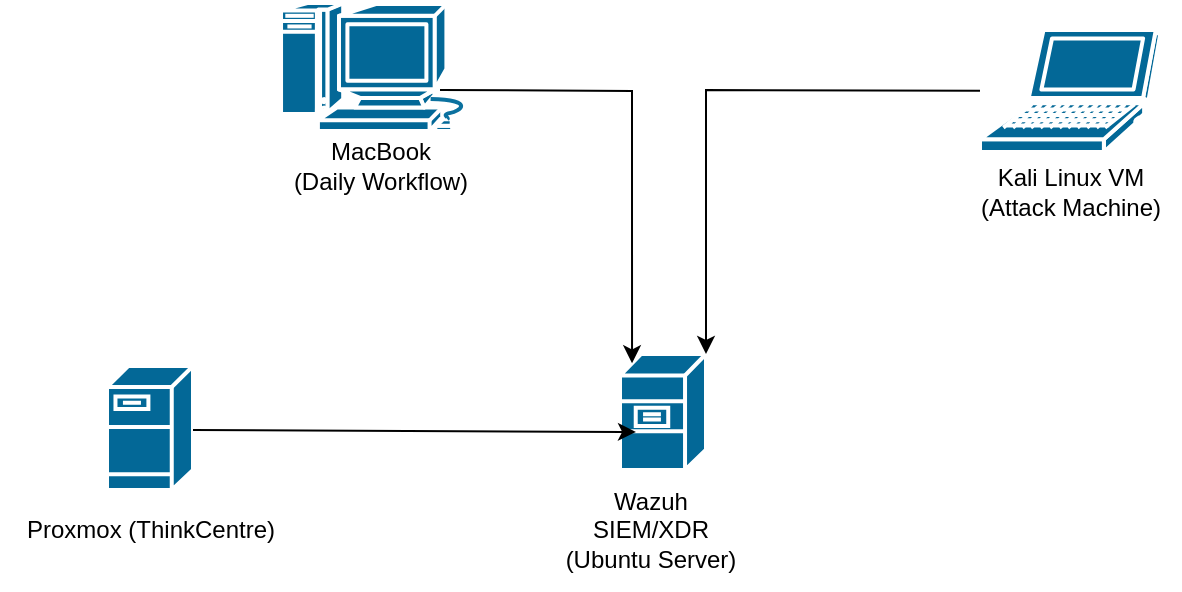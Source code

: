 <mxfile version="27.0.9">
  <diagram name="Page-1" id="GqWOJINgyLZWvwjFSohg">
    <mxGraphModel dx="702" dy="623" grid="1" gridSize="10" guides="1" tooltips="1" connect="1" arrows="1" fold="1" page="1" pageScale="1" pageWidth="850" pageHeight="1100" math="0" shadow="0">
      <root>
        <mxCell id="0" />
        <mxCell id="1" parent="0" />
        <mxCell id="1kKtOHIdCjoI9g5E1zn_-4" value="" style="shape=mxgraph.cisco.servers.fileserver;sketch=0;html=1;pointerEvents=1;dashed=0;fillColor=#036897;strokeColor=#ffffff;strokeWidth=2;verticalLabelPosition=bottom;verticalAlign=top;align=center;outlineConnect=0;" vertex="1" parent="1">
          <mxGeometry x="113.5" y="488" width="43" height="62" as="geometry" />
        </mxCell>
        <mxCell id="1kKtOHIdCjoI9g5E1zn_-5" value="Proxmox (ThinkCentre)" style="text;html=1;align=center;verticalAlign=middle;resizable=0;points=[];autosize=1;strokeColor=none;fillColor=none;" vertex="1" parent="1">
          <mxGeometry x="60" y="555" width="150" height="30" as="geometry" />
        </mxCell>
        <mxCell id="1kKtOHIdCjoI9g5E1zn_-8" value="" style="shape=mxgraph.cisco.servers.file_server;sketch=0;html=1;pointerEvents=1;dashed=0;fillColor=#036897;strokeColor=#ffffff;strokeWidth=2;verticalLabelPosition=bottom;verticalAlign=top;align=center;outlineConnect=0;" vertex="1" parent="1">
          <mxGeometry x="370" y="482" width="43" height="58" as="geometry" />
        </mxCell>
        <mxCell id="1kKtOHIdCjoI9g5E1zn_-9" value="&lt;div&gt;Wazuh&lt;/div&gt;&lt;div&gt;SIEM/XDR&lt;/div&gt;(Ubuntu Server)" style="text;html=1;align=center;verticalAlign=middle;resizable=0;points=[];autosize=1;strokeColor=none;fillColor=none;" vertex="1" parent="1">
          <mxGeometry x="330" y="540" width="110" height="60" as="geometry" />
        </mxCell>
        <mxCell id="1kKtOHIdCjoI9g5E1zn_-10" value="" style="shape=mxgraph.cisco.computers_and_peripherals.laptop;sketch=0;html=1;pointerEvents=1;dashed=0;fillColor=#036897;strokeColor=#ffffff;strokeWidth=2;verticalLabelPosition=bottom;verticalAlign=top;align=center;outlineConnect=0;" vertex="1" parent="1">
          <mxGeometry x="550" y="320" width="90" height="61" as="geometry" />
        </mxCell>
        <mxCell id="1kKtOHIdCjoI9g5E1zn_-11" value="MacBook&lt;div&gt;(Daily Workflow)&lt;/div&gt;" style="text;html=1;align=center;verticalAlign=middle;resizable=0;points=[];autosize=1;strokeColor=none;fillColor=none;" vertex="1" parent="1">
          <mxGeometry x="194.5" y="367.5" width="110" height="40" as="geometry" />
        </mxCell>
        <mxCell id="1kKtOHIdCjoI9g5E1zn_-12" value="" style="shape=mxgraph.cisco.computers_and_peripherals.macintosh;sketch=0;html=1;pointerEvents=1;dashed=0;fillColor=#036897;strokeColor=#ffffff;strokeWidth=2;verticalLabelPosition=bottom;verticalAlign=top;align=center;outlineConnect=0;" vertex="1" parent="1">
          <mxGeometry x="200" y="306.5" width="99" height="64" as="geometry" />
        </mxCell>
        <mxCell id="1kKtOHIdCjoI9g5E1zn_-13" value="Kali Linux VM&lt;div&gt;(Attack Machine)&lt;/div&gt;" style="text;html=1;align=center;verticalAlign=middle;resizable=0;points=[];autosize=1;strokeColor=none;fillColor=none;" vertex="1" parent="1">
          <mxGeometry x="540" y="381" width="110" height="40" as="geometry" />
        </mxCell>
        <mxCell id="1kKtOHIdCjoI9g5E1zn_-15" value="" style="endArrow=classic;html=1;rounded=0;entryX=0.14;entryY=0.08;entryDx=0;entryDy=0;entryPerimeter=0;strokeColor=default;edgeStyle=orthogonalEdgeStyle;" edge="1" parent="1" target="1kKtOHIdCjoI9g5E1zn_-8">
          <mxGeometry width="50" height="50" relative="1" as="geometry">
            <mxPoint x="280" y="350" as="sourcePoint" />
            <mxPoint x="330" y="300" as="targetPoint" />
          </mxGeometry>
        </mxCell>
        <mxCell id="1kKtOHIdCjoI9g5E1zn_-16" value="" style="endArrow=classic;html=1;rounded=0;entryX=1;entryY=0;entryDx=0;entryDy=0;entryPerimeter=0;" edge="1" parent="1" source="1kKtOHIdCjoI9g5E1zn_-10" target="1kKtOHIdCjoI9g5E1zn_-8">
          <mxGeometry width="50" height="50" relative="1" as="geometry">
            <mxPoint x="540" y="350" as="sourcePoint" />
            <mxPoint x="420" y="410" as="targetPoint" />
            <Array as="points">
              <mxPoint x="413" y="350" />
            </Array>
          </mxGeometry>
        </mxCell>
        <mxCell id="1kKtOHIdCjoI9g5E1zn_-17" value="" style="endArrow=classic;html=1;rounded=0;entryX=0.186;entryY=0.672;entryDx=0;entryDy=0;entryPerimeter=0;" edge="1" parent="1" target="1kKtOHIdCjoI9g5E1zn_-8">
          <mxGeometry width="50" height="50" relative="1" as="geometry">
            <mxPoint x="156.5" y="520" as="sourcePoint" />
            <mxPoint x="206.5" y="470" as="targetPoint" />
          </mxGeometry>
        </mxCell>
      </root>
    </mxGraphModel>
  </diagram>
</mxfile>

